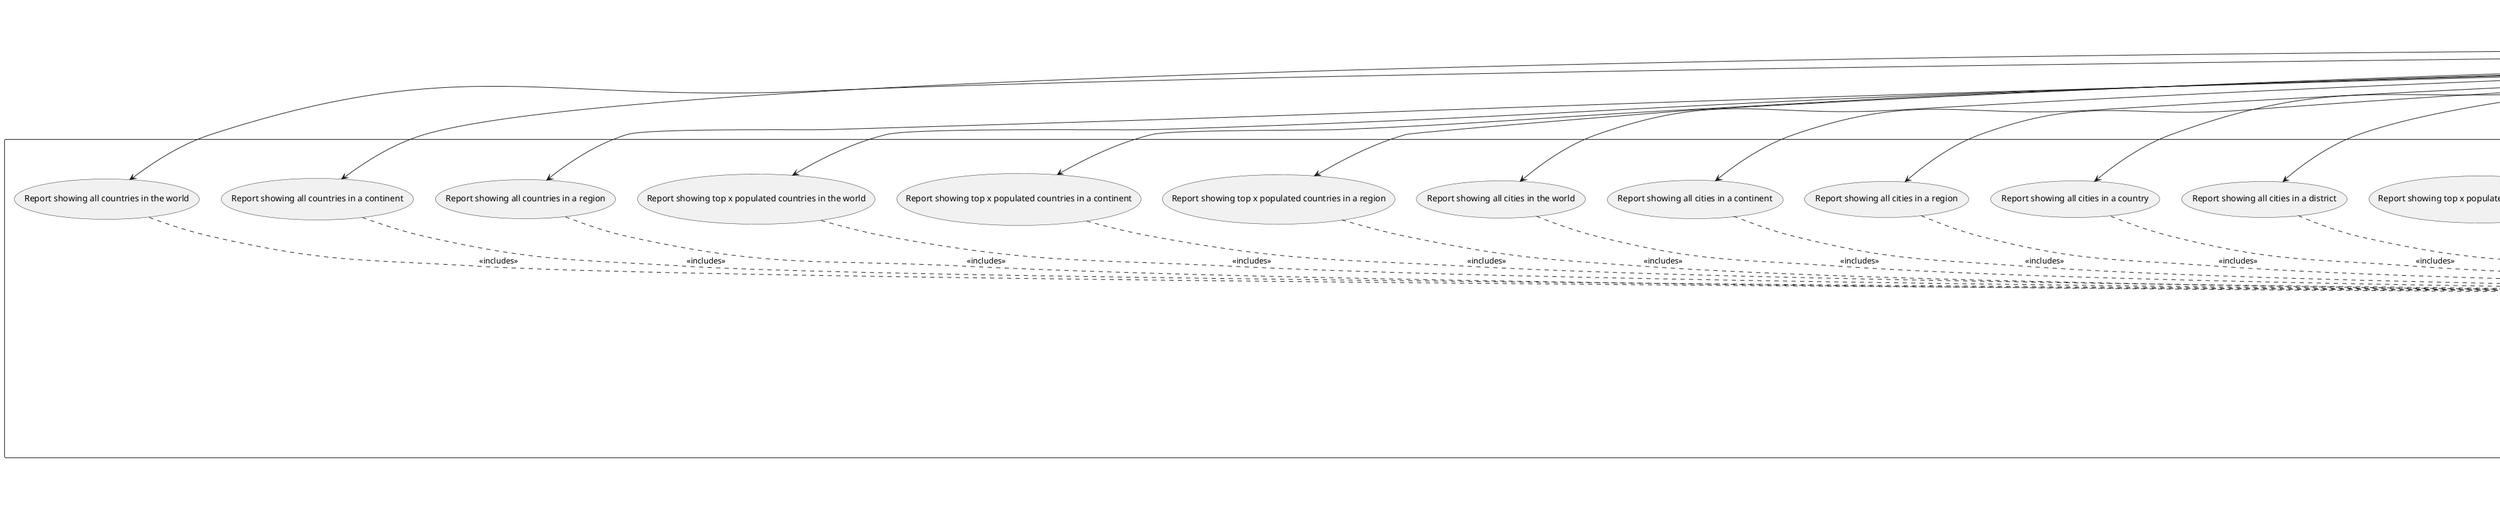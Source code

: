 @startuml
actor User as "User"

rectangle Database

rectangle "Population Application" {
    usecase UC01 as "Report showing all countries in the world"

    usecase UC02 as "Report showing all countries in a continent"

    usecase UC03 as "Report showing all countries in a region"

    usecase UC04 as "Report showing top x populated countries in the world"

    usecase UC05 as "Report showing top x populated countries in a continent"

    usecase UC06 as "Report showing top x populated countries in a region"

    usecase UC07 as "Report showing all cities in the world"

    usecase UC08 as "Report showing all cities in a continent"

    usecase UC09 as "Report showing all cities in a region"

    usecase UC10 as "Report showing all cities in a country"

    usecase UC11 as "Report showing all cities in a district"

    usecase UC12 as "Report showing top x populated cities in the world"

    usecase UC13 as "Report showing top x populated cities in a continent"

    usecase UC14 as "Report showing top x populated cities in a region"

    usecase UC15 as "Report showing top x populated cities in a country"

    usecase UC16 as "Report showing top x populated cities in a district"

    usecase UC17 as "Report showing all capital cities in the world"

    usecase UC18 as "Report showing all capital cities in a continent"

    usecase UC19 as "Report showing all capital cities in a region"

    usecase UC20 as "Report showing top x populated capital cities in the world"

    usecase UC21 as "Report showing top x populated capital cities in a continent"

    usecase UC22 as "Report showing top x populated capital cities in a region"

    usecase UC23 as "Report showing the population distribution in a continent"

    usecase UC24 as "Report showing the population distribution in a region"

    usecase UC25 as "Report showing the population distribution in a country"

    usecase UC26 as "Population of the world"

    usecase UC27 as "Population of a continent"

    usecase UC28 as "Population of a region"

    usecase UC29 as "Population of a country"

    usecase UC30 as "Population of a district"

    usecase UC31 as "Population of a city"

    usecase UC32 as "Number of people in the world speaking Chinese, English, Hindi, Spanish and Arabic."

    usecase UC33 as "Input Validation"

    usecase UC34 as "Generate Report"

    usecase UC35 as "Data Retrieval"


    User ---> (UC01)
    User ---> UC02
    User ---> UC03
    User ---> UC04
    User ---> UC05
    User ---> UC06
    User ---> UC07
    User ---> UC08
    User ---> UC09
    User ---> UC10
    User ---> UC11
    User ---> UC12
    User ---> UC13
    User ---> UC14
    User ---> UC15
    User ---> UC16
    User ---> UC17
    User ---> UC18
    User ---> UC19
    User ---> UC20
    User ---> UC21
    User ---> UC22
    User ---> UC23
    User ---> UC24
    User ---> UC25
    User ---> UC26
    User ---> UC27
    User ---> UC28
    User ---> UC29
    User ---> UC30
    User ---> UC31
    User ---> UC32

    UC01 ..> UC33 : <<includes>>
    UC02 ..> UC33 : <<includes>>
    UC03 ..> UC33 : <<includes>>
    UC04 ..> UC33 : <<includes>>
    UC05 ..> UC33 : <<includes>>
    UC06 ..> UC33 : <<includes>>
    UC07 ..> UC33 : <<includes>>
    UC08 ..> UC33 : <<includes>>
    UC09 ..> UC33 : <<includes>>
    UC10 ..> UC33 : <<includes>>
    UC11 ..> UC33 : <<includes>>
    UC12 ..> UC33 : <<includes>>
    UC13 ..> UC33 : <<includes>>
    UC14 ..> UC33 : <<includes>>
    UC15 ..> UC33 : <<includes>>
    UC16 ..> UC33 : <<includes>>
    UC17 ..> UC33 : <<includes>>
    UC18 ..> UC33 : <<includes>>
    UC19 ..> UC33 : <<includes>>
    UC20 ..> UC33 : <<includes>>
    UC21 ..> UC33 : <<includes>>
    UC22 ..> UC33 : <<includes>>
    UC23 ..> UC33 : <<includes>>
    UC24 ..> UC33 : <<includes>>
    UC25 ..> UC33 : <<includes>>
    UC26 ..> UC33 : <<includes>>
    UC27 ..> UC33 : <<includes>>
    UC28 ..> UC33 : <<includes>>
    UC29 ..> UC33 : <<includes>>
    UC30 ..> UC33 : <<includes>>
    UC31 ..> UC33 : <<includes>>
    UC32 ..> UC33 : <<includes>>
    UC33 ..> UC34 : <<includes>>
    UC34 ..> UC35 : <<includes>>

    UC35 -- Database


}
@enduml
